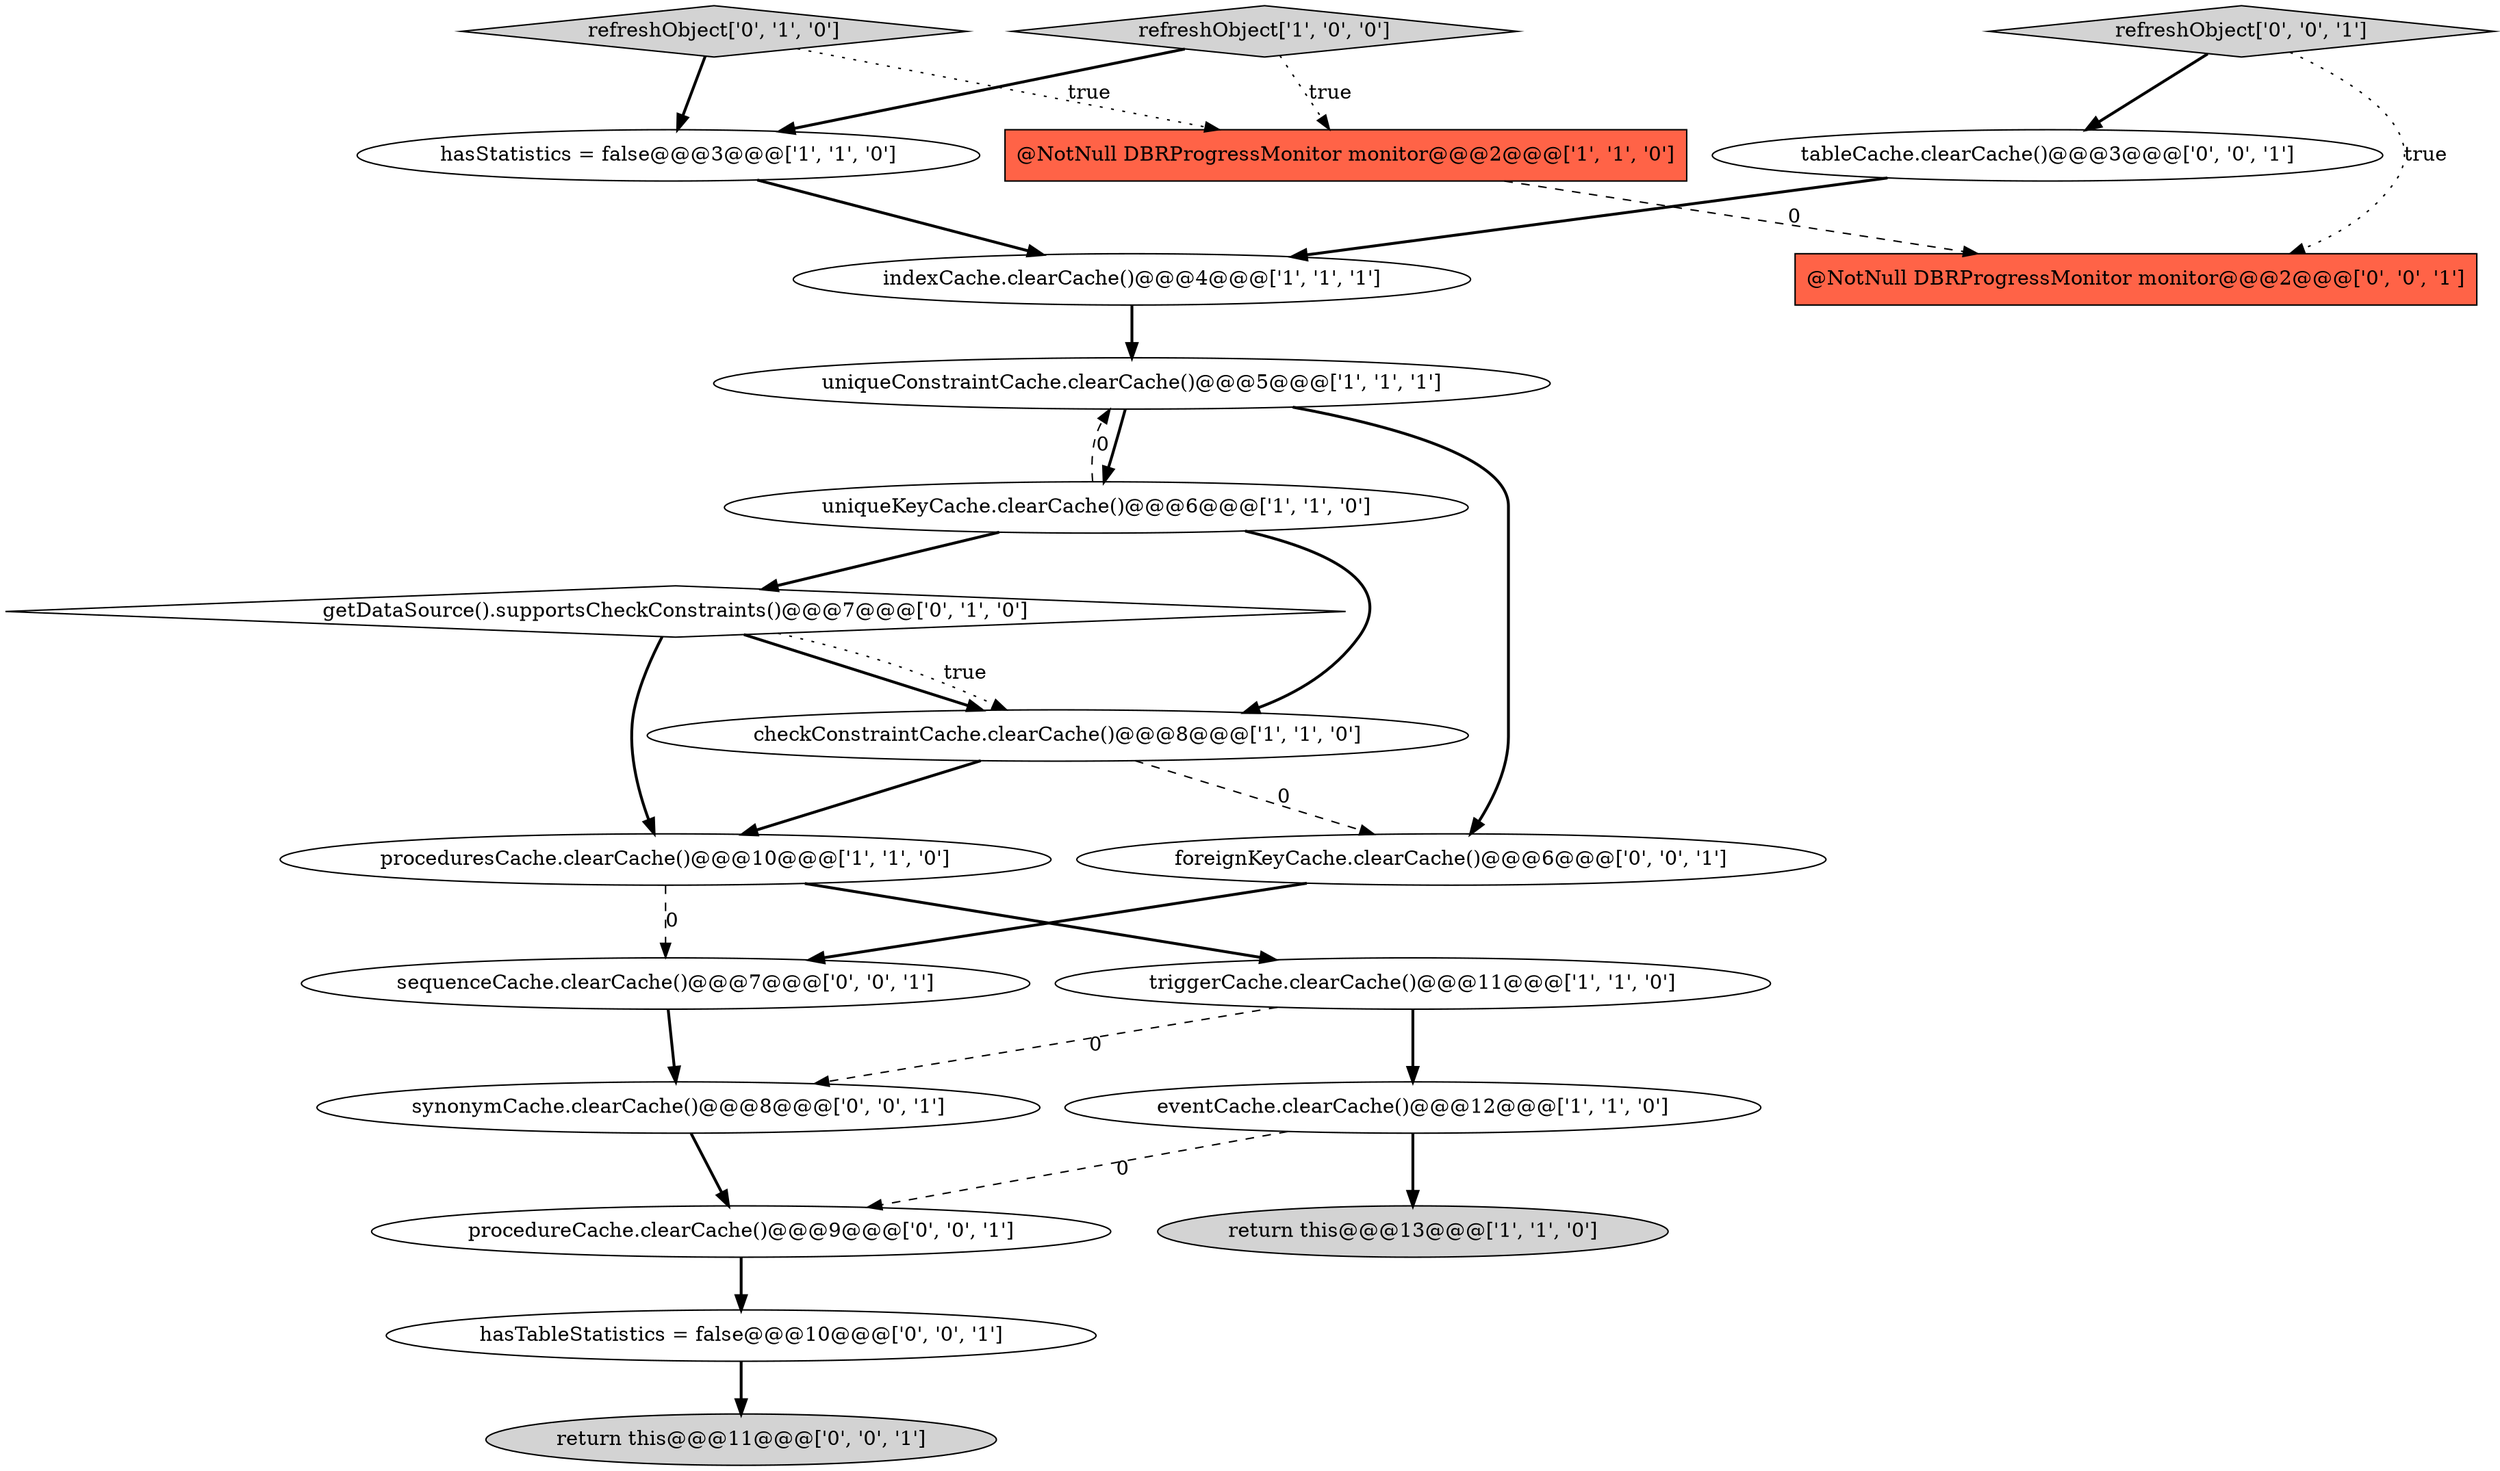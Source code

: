 digraph {
20 [style = filled, label = "sequenceCache.clearCache()@@@7@@@['0', '0', '1']", fillcolor = white, shape = ellipse image = "AAA0AAABBB3BBB"];
19 [style = filled, label = "return this@@@11@@@['0', '0', '1']", fillcolor = lightgray, shape = ellipse image = "AAA0AAABBB3BBB"];
18 [style = filled, label = "refreshObject['0', '0', '1']", fillcolor = lightgray, shape = diamond image = "AAA0AAABBB3BBB"];
12 [style = filled, label = "getDataSource().supportsCheckConstraints()@@@7@@@['0', '1', '0']", fillcolor = white, shape = diamond image = "AAA1AAABBB2BBB"];
6 [style = filled, label = "return this@@@13@@@['1', '1', '0']", fillcolor = lightgray, shape = ellipse image = "AAA0AAABBB1BBB"];
2 [style = filled, label = "hasStatistics = false@@@3@@@['1', '1', '0']", fillcolor = white, shape = ellipse image = "AAA0AAABBB1BBB"];
10 [style = filled, label = "uniqueKeyCache.clearCache()@@@6@@@['1', '1', '0']", fillcolor = white, shape = ellipse image = "AAA0AAABBB1BBB"];
14 [style = filled, label = "procedureCache.clearCache()@@@9@@@['0', '0', '1']", fillcolor = white, shape = ellipse image = "AAA0AAABBB3BBB"];
11 [style = filled, label = "refreshObject['0', '1', '0']", fillcolor = lightgray, shape = diamond image = "AAA0AAABBB2BBB"];
3 [style = filled, label = "uniqueConstraintCache.clearCache()@@@5@@@['1', '1', '1']", fillcolor = white, shape = ellipse image = "AAA0AAABBB1BBB"];
8 [style = filled, label = "refreshObject['1', '0', '0']", fillcolor = lightgray, shape = diamond image = "AAA0AAABBB1BBB"];
21 [style = filled, label = "tableCache.clearCache()@@@3@@@['0', '0', '1']", fillcolor = white, shape = ellipse image = "AAA0AAABBB3BBB"];
5 [style = filled, label = "proceduresCache.clearCache()@@@10@@@['1', '1', '0']", fillcolor = white, shape = ellipse image = "AAA0AAABBB1BBB"];
7 [style = filled, label = "triggerCache.clearCache()@@@11@@@['1', '1', '0']", fillcolor = white, shape = ellipse image = "AAA0AAABBB1BBB"];
1 [style = filled, label = "@NotNull DBRProgressMonitor monitor@@@2@@@['1', '1', '0']", fillcolor = tomato, shape = box image = "AAA0AAABBB1BBB"];
16 [style = filled, label = "@NotNull DBRProgressMonitor monitor@@@2@@@['0', '0', '1']", fillcolor = tomato, shape = box image = "AAA0AAABBB3BBB"];
0 [style = filled, label = "checkConstraintCache.clearCache()@@@8@@@['1', '1', '0']", fillcolor = white, shape = ellipse image = "AAA0AAABBB1BBB"];
9 [style = filled, label = "indexCache.clearCache()@@@4@@@['1', '1', '1']", fillcolor = white, shape = ellipse image = "AAA0AAABBB1BBB"];
13 [style = filled, label = "hasTableStatistics = false@@@10@@@['0', '0', '1']", fillcolor = white, shape = ellipse image = "AAA0AAABBB3BBB"];
17 [style = filled, label = "foreignKeyCache.clearCache()@@@6@@@['0', '0', '1']", fillcolor = white, shape = ellipse image = "AAA0AAABBB3BBB"];
15 [style = filled, label = "synonymCache.clearCache()@@@8@@@['0', '0', '1']", fillcolor = white, shape = ellipse image = "AAA0AAABBB3BBB"];
4 [style = filled, label = "eventCache.clearCache()@@@12@@@['1', '1', '0']", fillcolor = white, shape = ellipse image = "AAA0AAABBB1BBB"];
12->0 [style = bold, label=""];
3->10 [style = bold, label=""];
4->6 [style = bold, label=""];
4->14 [style = dashed, label="0"];
7->15 [style = dashed, label="0"];
13->19 [style = bold, label=""];
20->15 [style = bold, label=""];
12->0 [style = dotted, label="true"];
9->3 [style = bold, label=""];
14->13 [style = bold, label=""];
17->20 [style = bold, label=""];
11->2 [style = bold, label=""];
10->12 [style = bold, label=""];
18->16 [style = dotted, label="true"];
2->9 [style = bold, label=""];
12->5 [style = bold, label=""];
3->17 [style = bold, label=""];
8->2 [style = bold, label=""];
15->14 [style = bold, label=""];
7->4 [style = bold, label=""];
11->1 [style = dotted, label="true"];
10->3 [style = dashed, label="0"];
5->20 [style = dashed, label="0"];
0->17 [style = dashed, label="0"];
18->21 [style = bold, label=""];
1->16 [style = dashed, label="0"];
21->9 [style = bold, label=""];
0->5 [style = bold, label=""];
8->1 [style = dotted, label="true"];
5->7 [style = bold, label=""];
10->0 [style = bold, label=""];
}
